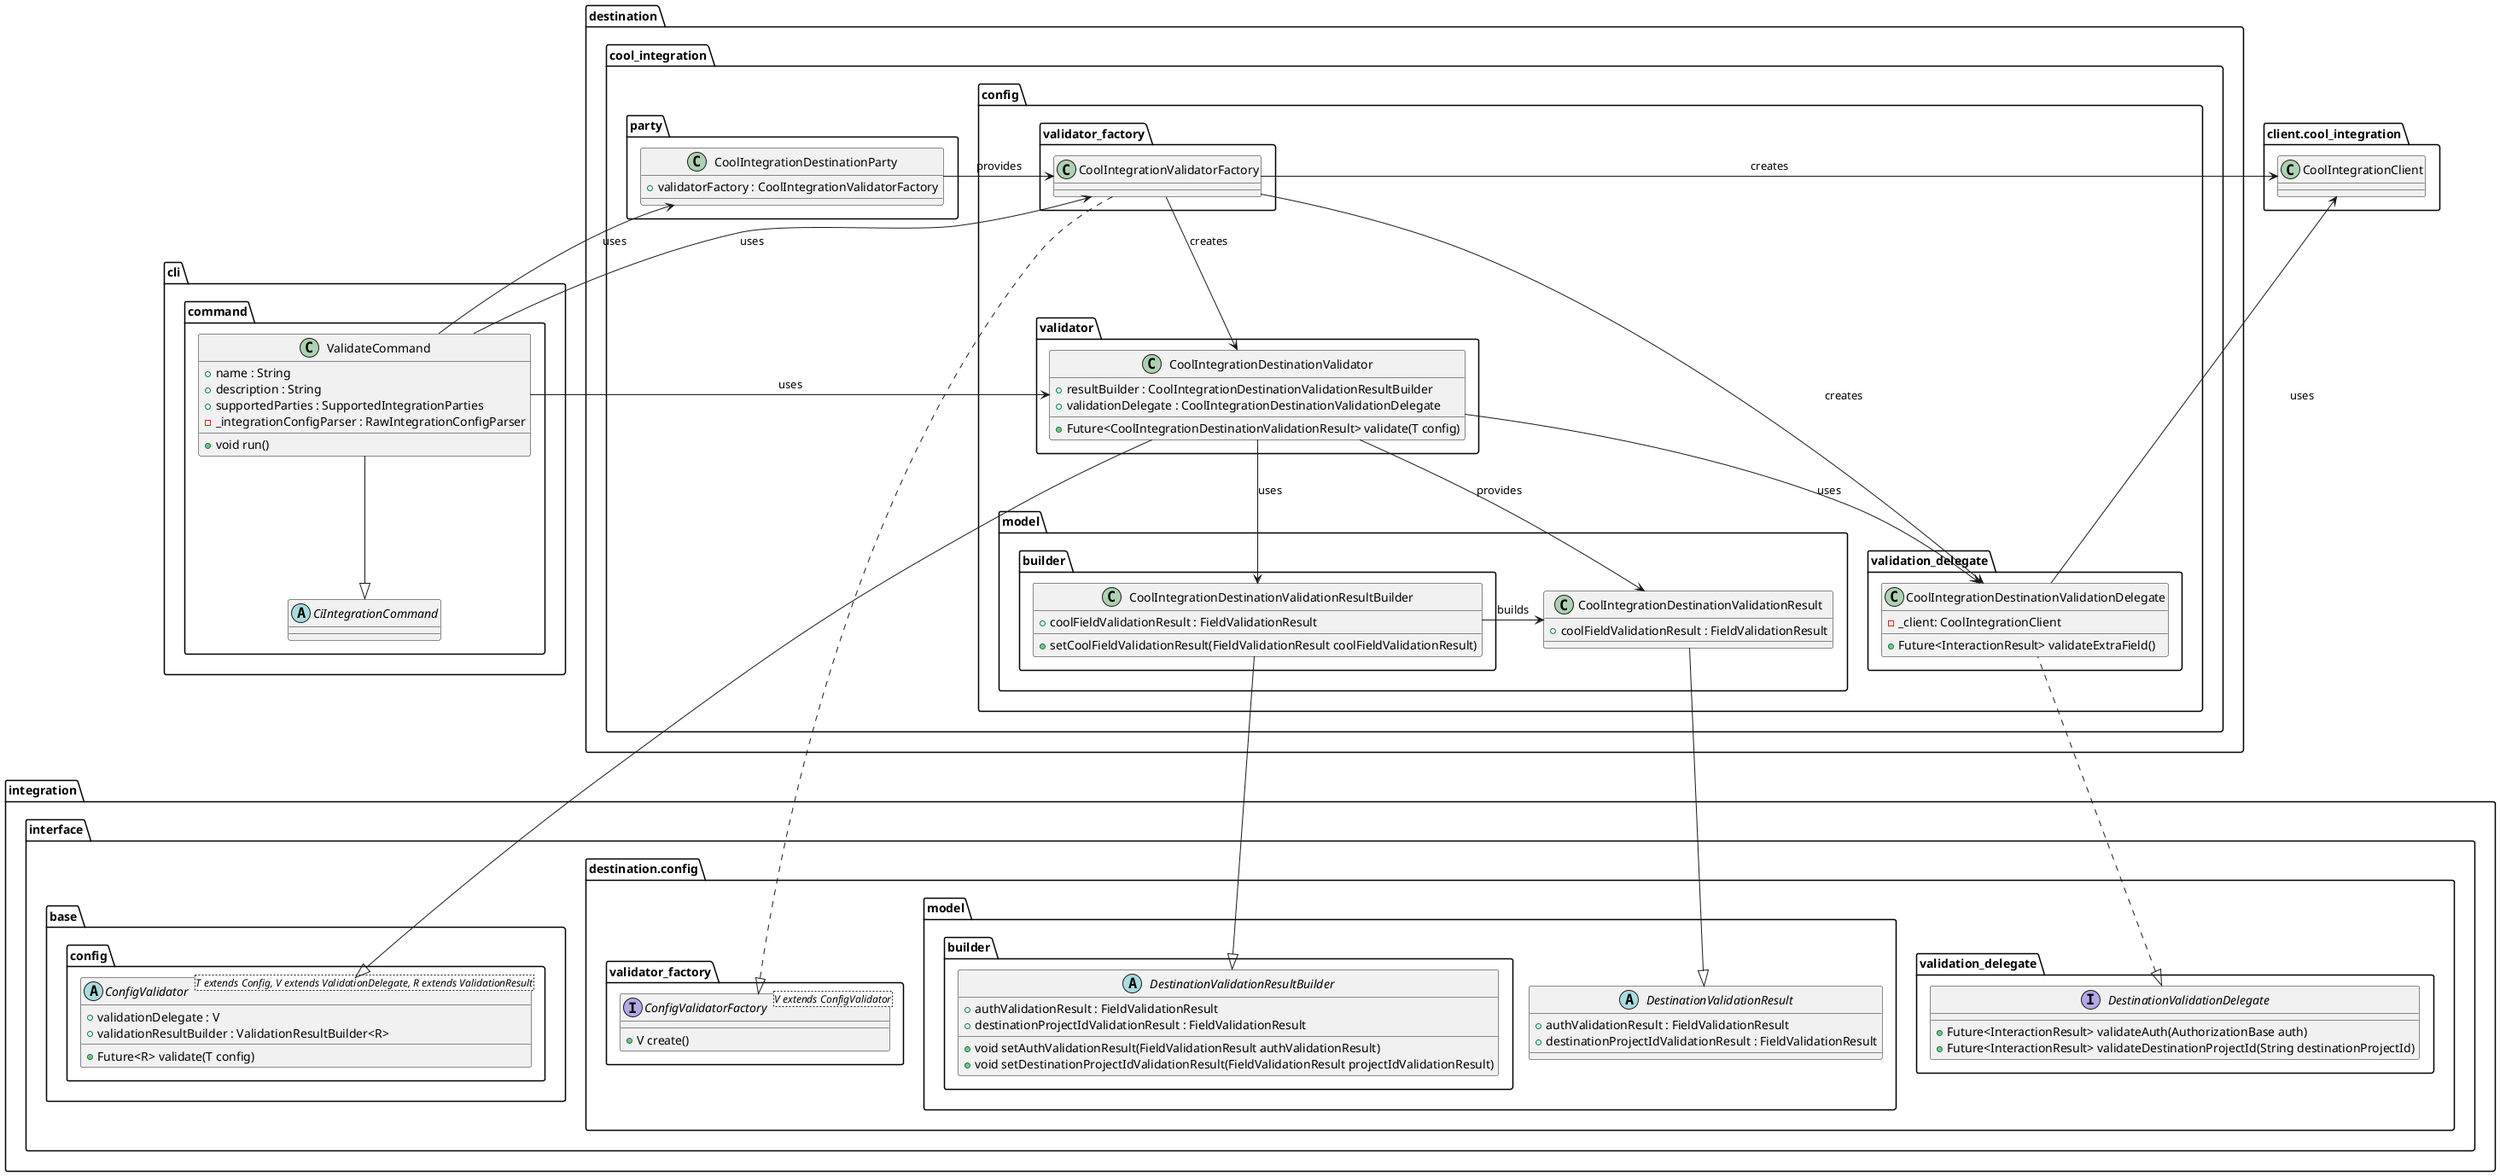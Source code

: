 @startuml ci_integrations_config_validator_class_diagram

    package integration.interface {

        package base.config {
            abstract class ConfigValidator<T extends Config, V extends ValidationDelegate, R extends ValidationResult> {
                + validationDelegate : V
                + validationResultBuilder : ValidationResultBuilder<R>

                + Future<R> validate(T config)
            }
        }

        package destination.config as interface_config {

            package validation_delegate as interface_delegate {
                interface DestinationValidationDelegate {
                    + Future<InteractionResult> validateAuth(AuthorizationBase auth)
                    + Future<InteractionResult> validateDestinationProjectId(String destinationProjectId)
                }
            }

            package validator_factory as interface_factory {
                interface ConfigValidatorFactory<V extends ConfigValidator> {
                    + V create()
                }
            }

            package model as interface_model {
                package builder {
                    abstract class DestinationValidationResultBuilder {
                        + authValidationResult : FieldValidationResult
                        + destinationProjectIdValidationResult : FieldValidationResult

                        + void setAuthValidationResult(FieldValidationResult authValidationResult)
                        + void setDestinationProjectIdValidationResult(FieldValidationResult projectIdValidationResult)
                    }
                }

                abstract class DestinationValidationResult {
                    + authValidationResult : FieldValidationResult
                    + destinationProjectIdValidationResult : FieldValidationResult
                }
            }

        }
    }

    package destination.cool_integration {

        package party {
            class CoolIntegrationDestinationParty {
                + validatorFactory : CoolIntegrationValidatorFactory
            }
        }

        package config as cool_integration_config {
            package validator as cool_integration_validator {
                class CoolIntegrationDestinationValidator {
                    + resultBuilder : CoolIntegrationDestinationValidationResultBuilder
                    + validationDelegate : CoolIntegrationDestinationValidationDelegate

                    + Future<CoolIntegrationDestinationValidationResult> validate(T config)
                }
            }

            package validator_factory as cool_integration_validator_validator_factory {
                class CoolIntegrationValidatorFactory {}
            }

            package validation_delegate {
                class CoolIntegrationDestinationValidationDelegate {
                    - _client: CoolIntegrationClient

                    + Future<InteractionResult> validateExtraField()
                }
            }

            package model as cool_integration_model {
                package builder as cool_integration_builder {
                    class CoolIntegrationDestinationValidationResultBuilder {
                        + coolFieldValidationResult : FieldValidationResult

                        + setCoolFieldValidationResult(FieldValidationResult coolFieldValidationResult)
                    }
                }

                class CoolIntegrationDestinationValidationResult {
                    + coolFieldValidationResult : FieldValidationResult
                }
            }
        }
    }

    package client.cool_integration as client_cool_integration {
        class CoolIntegrationClient {}
    }

    package cli.command {
        abstract class CiIntegrationCommand {}

        class ValidateCommand {
            + name : String
            + description : String
            + supportedParties : SupportedIntegrationParties
            - _integrationConfigParser : RawIntegrationConfigParser

            + void run()
        }
    }

    CoolIntegrationDestinationValidator --> CoolIntegrationDestinationValidationDelegate : uses
    CoolIntegrationDestinationValidationDelegate --> CoolIntegrationClient : uses
    CoolIntegrationValidatorFactory --> CoolIntegrationDestinationValidator : creates
    CoolIntegrationValidatorFactory --> CoolIntegrationClient : creates
    CoolIntegrationValidatorFactory --> CoolIntegrationDestinationValidationDelegate : creates

    ValidateCommand -down-|> CiIntegrationCommand
    ValidateCommand -left-> CoolIntegrationDestinationValidator : uses
    ValidateCommand -left-> CoolIntegrationValidatorFactory : uses
    ValidateCommand -left-> CoolIntegrationDestinationParty : uses

    CoolIntegrationDestinationParty -right-> CoolIntegrationValidatorFactory : provides

    CoolIntegrationDestinationValidationDelegate .left.|> DestinationValidationDelegate
    CoolIntegrationDestinationValidationResult -down-|> DestinationValidationResult
    CoolIntegrationDestinationValidationResultBuilder -down-|> DestinationValidationResultBuilder
    
    CoolIntegrationDestinationValidator --> CoolIntegrationDestinationValidationResultBuilder : uses
    CoolIntegrationDestinationValidator --> CoolIntegrationDestinationValidationResult : provides
    CoolIntegrationDestinationValidator -down-|> ConfigValidator

    CoolIntegrationDestinationValidationResultBuilder -right-> CoolIntegrationDestinationValidationResult : builds

    CoolIntegrationValidatorFactory ..|> ConfigValidatorFactory

    CoolIntegrationValidatorFactory -[hidden]left-> CoolIntegrationClient
    DestinationValidationDelegate -[hidden]right-> DestinationValidationResult

    DestinationValidationResult -[hidden]left-> CoolIntegrationDestinationValidationResultBuilder

@enduml
